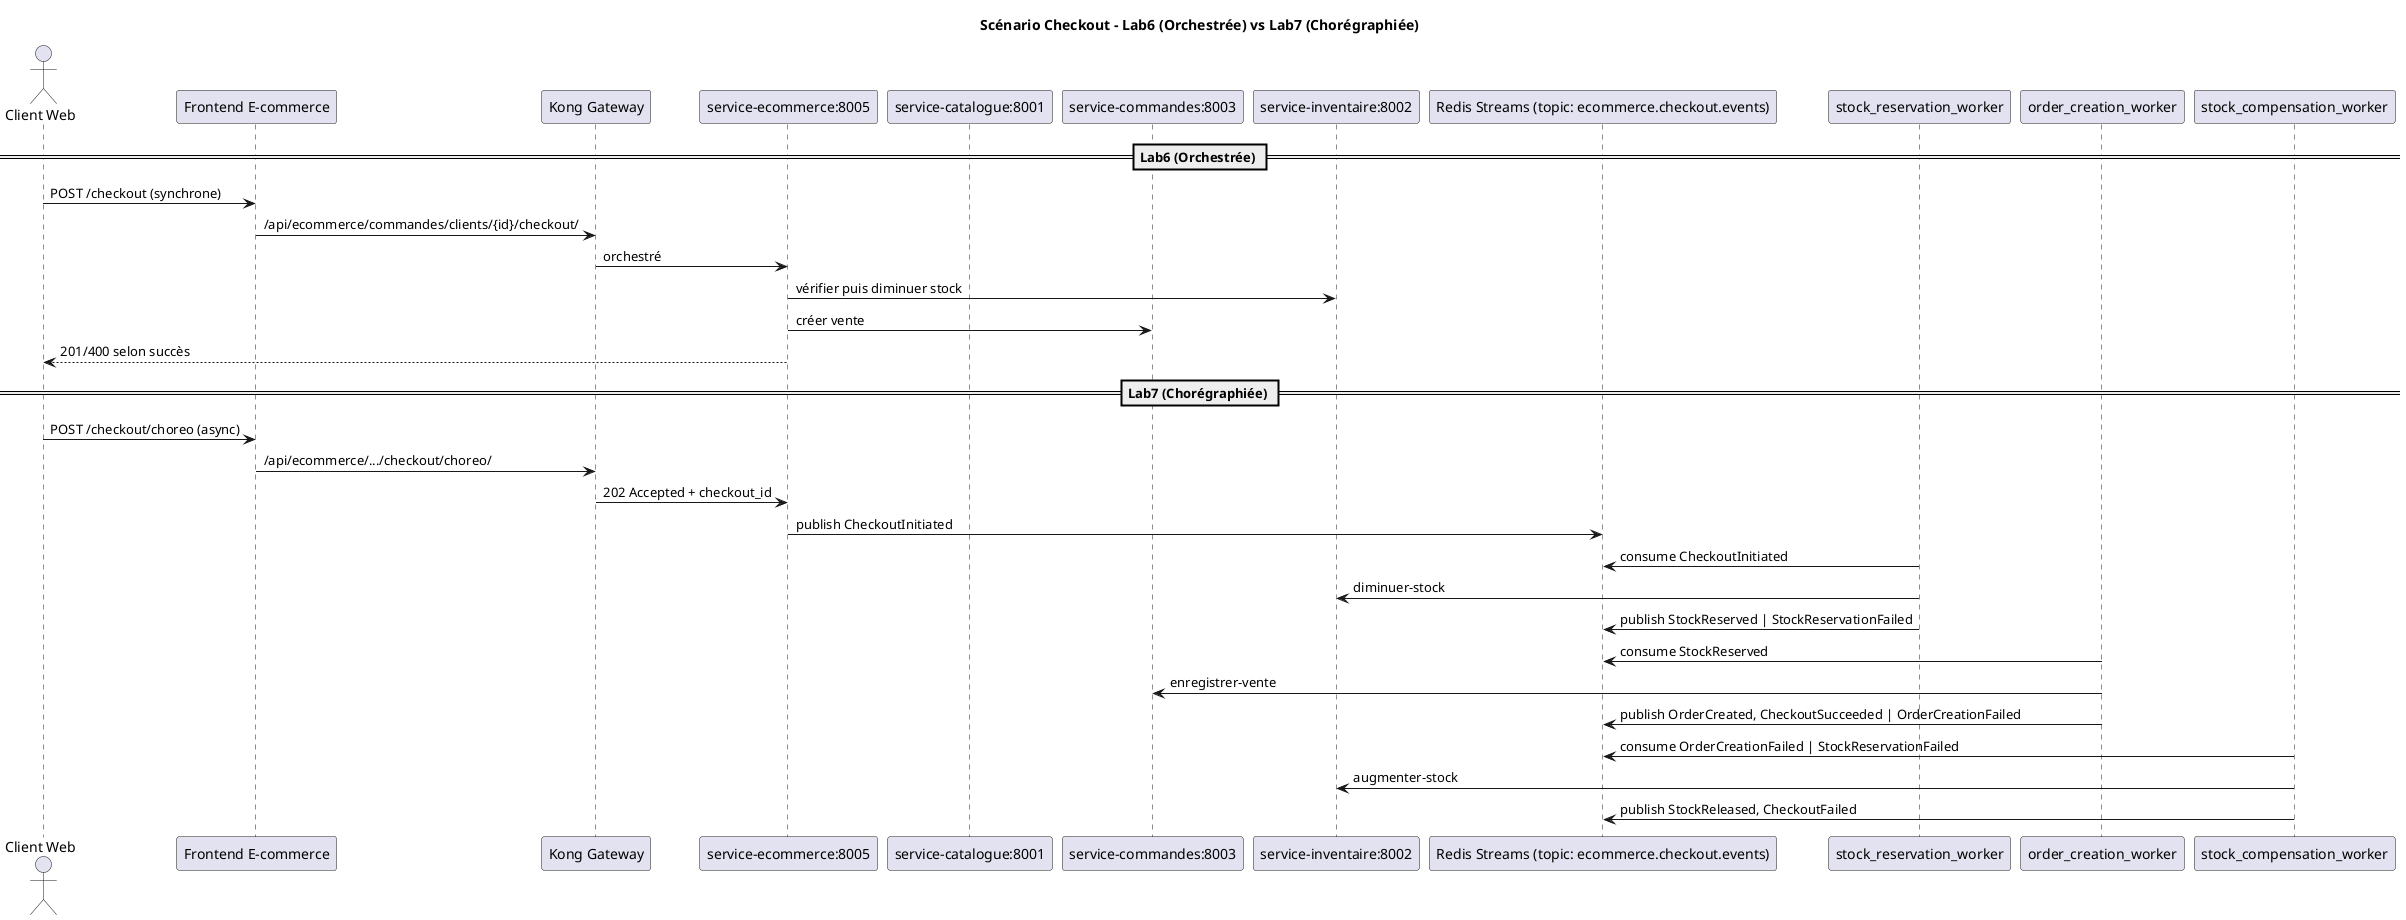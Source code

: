 @startuml scenario-checkout-ecommerce
title Scénario Checkout - Lab6 (Orchestrée) vs Lab7 (Chorégraphiée)

actor "Client Web" as Client
participant "Frontend E-commerce" as Frontend
participant "Kong Gateway" as Kong
participant "service-ecommerce:8005" as EcommerceService
participant "service-catalogue:8001" as CatalogueService
participant "service-commandes:8003" as Commandes
participant "service-inventaire:8002" as Inventaire
participant "Redis Streams (topic: ecommerce.checkout.events)" as Bus
participant "stock_reservation_worker" as WRes
participant "order_creation_worker" as WOrd
participant "stock_compensation_worker" as WComp

== Lab6 (Orchestrée) ==
Client -> Frontend : POST /checkout (synchrone)
Frontend -> Kong : /api/ecommerce/commandes/clients/{id}/checkout/
Kong -> EcommerceService : orchestré
EcommerceService -> Inventaire : vérifier puis diminuer stock
EcommerceService -> Commandes : créer vente
EcommerceService --> Client : 201/400 selon succès

== Lab7 (Chorégraphiée) ==
Client -> Frontend : POST /checkout/choreo (async)
Frontend -> Kong : /api/ecommerce/.../checkout/choreo/
Kong -> EcommerceService : 202 Accepted + checkout_id
EcommerceService -> Bus : publish CheckoutInitiated
WRes -> Bus : consume CheckoutInitiated
WRes -> Inventaire : diminuer-stock
WRes -> Bus : publish StockReserved | StockReservationFailed
WOrd -> Bus : consume StockReserved
WOrd -> Commandes : enregistrer-vente
WOrd -> Bus : publish OrderCreated, CheckoutSucceeded | OrderCreationFailed
WComp -> Bus : consume OrderCreationFailed | StockReservationFailed
WComp -> Inventaire : augmenter-stock
WComp -> Bus : publish StockReleased, CheckoutFailed
@enduml 